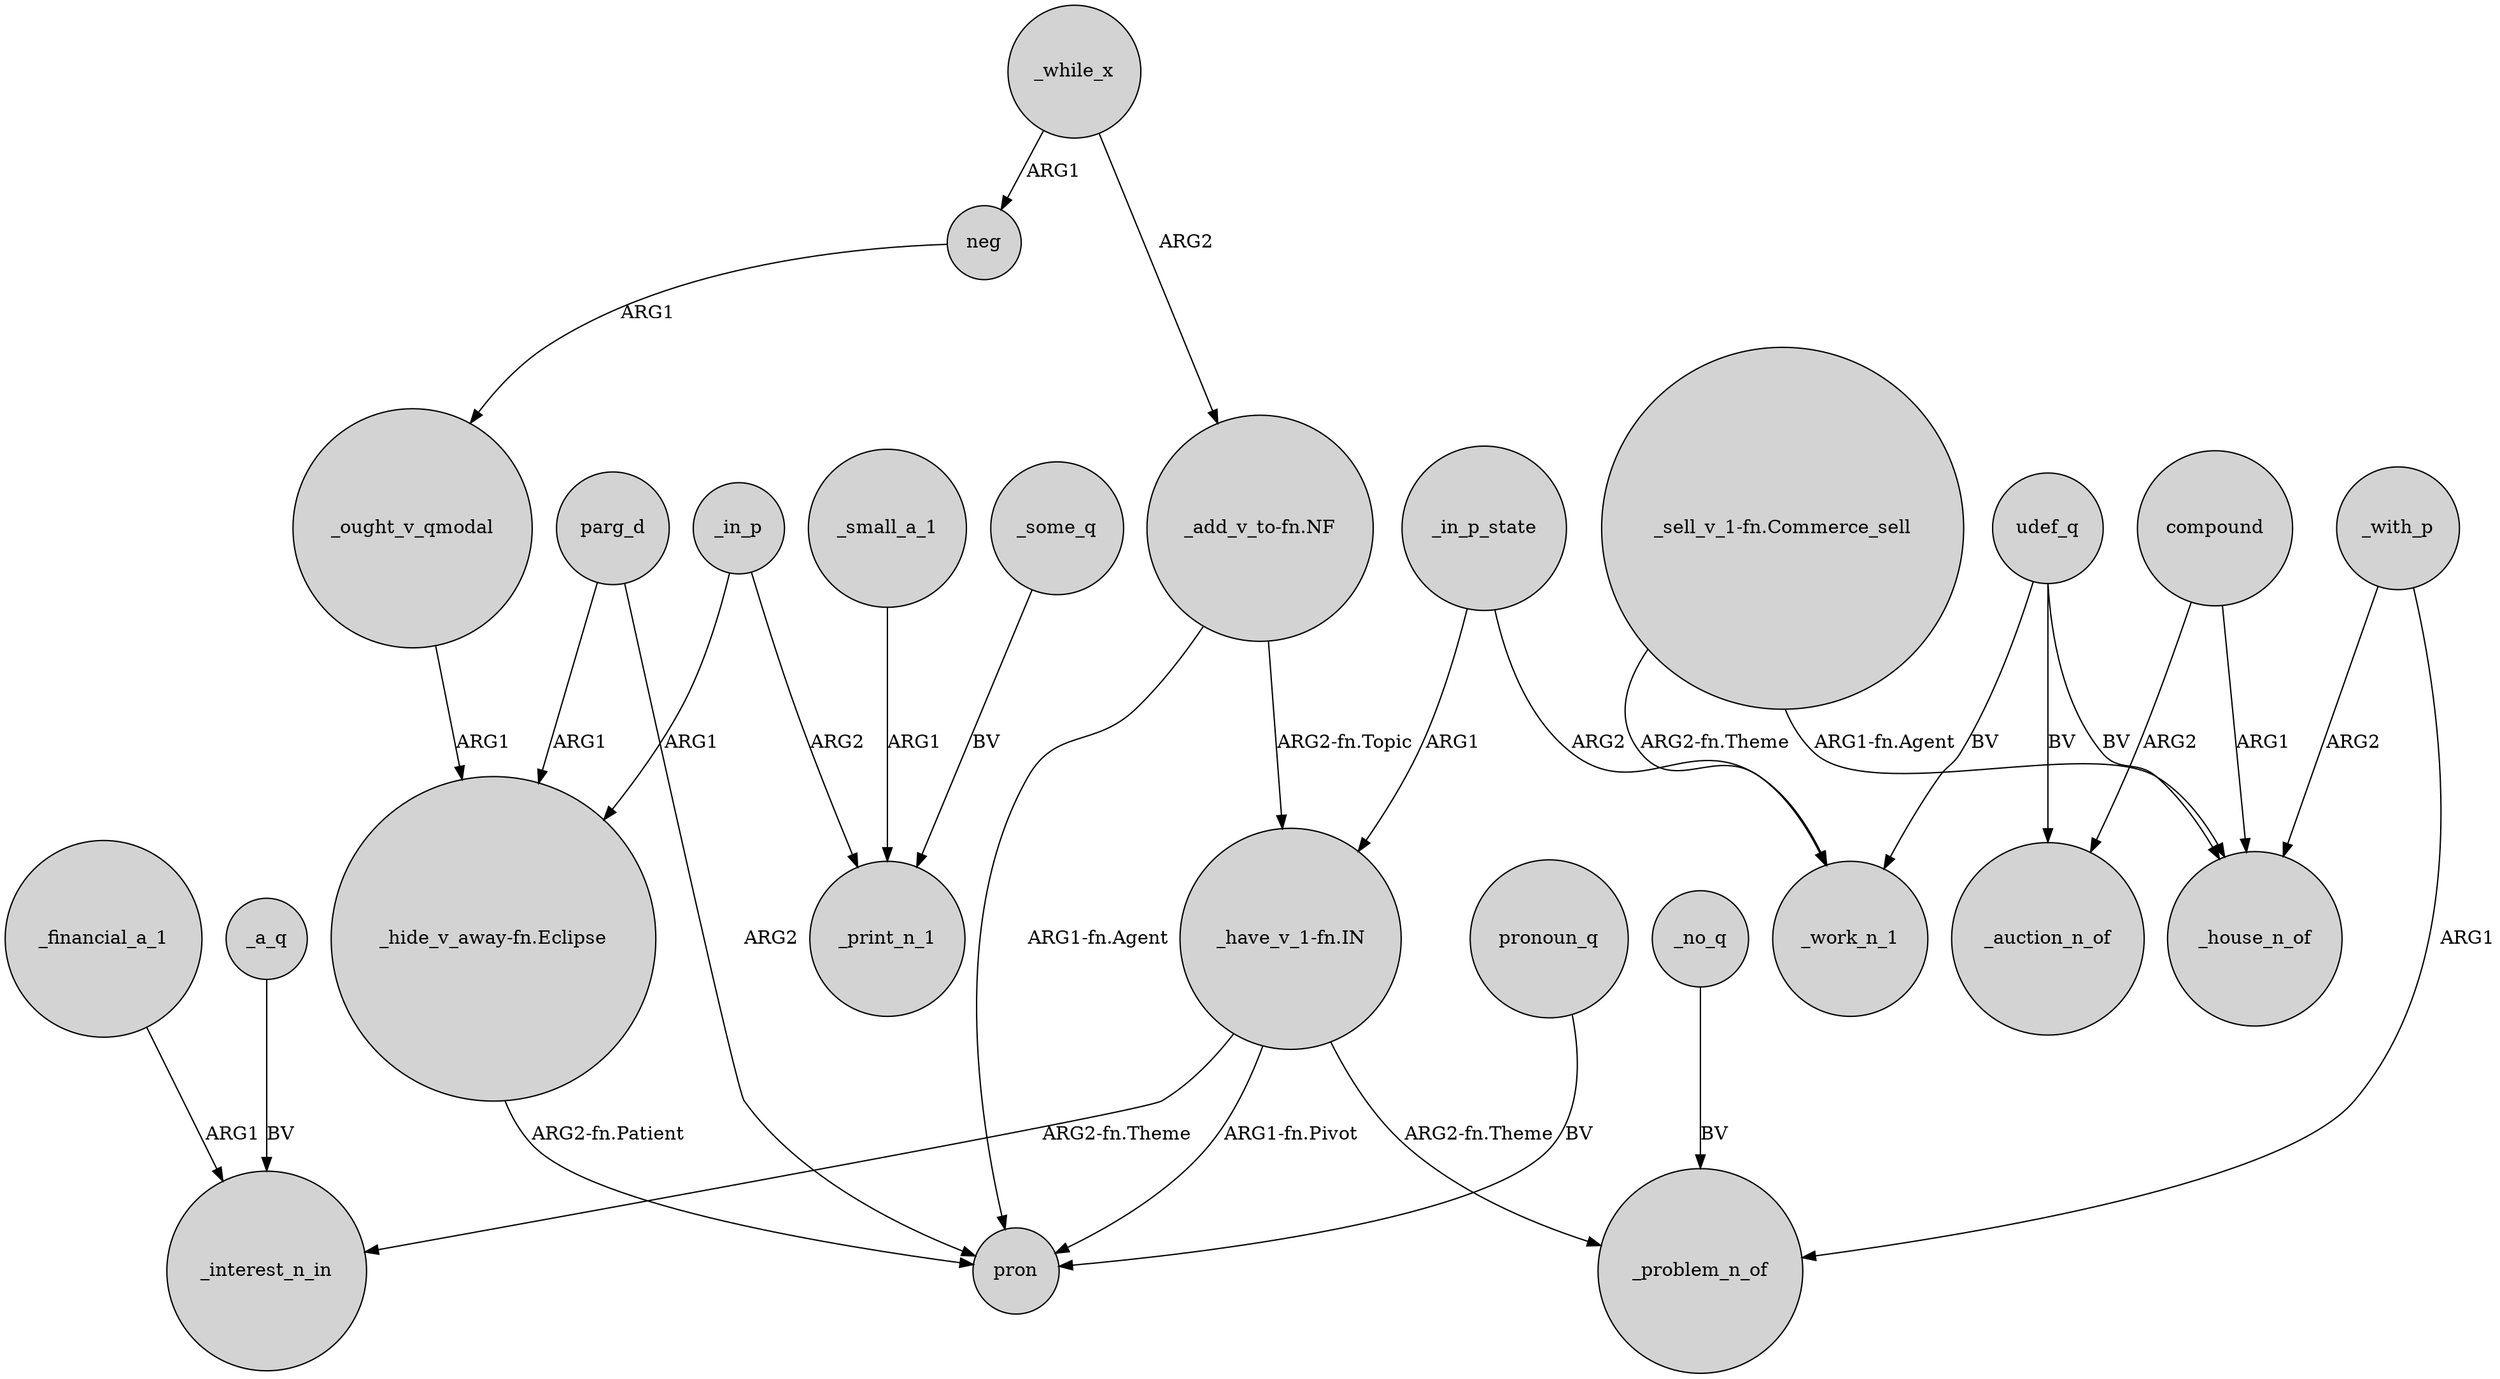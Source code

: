 digraph {
	node [shape=circle style=filled]
	_no_q -> _problem_n_of [label=BV]
	_a_q -> _interest_n_in [label=BV]
	_some_q -> _print_n_1 [label=BV]
	parg_d -> "_hide_v_away-fn.Eclipse" [label=ARG1]
	_in_p_state -> "_have_v_1-fn.IN" [label=ARG1]
	"_have_v_1-fn.IN" -> _problem_n_of [label="ARG2-fn.Theme"]
	_small_a_1 -> _print_n_1 [label=ARG1]
	_while_x -> neg [label=ARG1]
	compound -> _auction_n_of [label=ARG2]
	udef_q -> _auction_n_of [label=BV]
	"_sell_v_1-fn.Commerce_sell" -> _house_n_of [label="ARG1-fn.Agent"]
	"_have_v_1-fn.IN" -> pron [label="ARG1-fn.Pivot"]
	"_hide_v_away-fn.Eclipse" -> pron [label="ARG2-fn.Patient"]
	parg_d -> pron [label=ARG2]
	_in_p -> _print_n_1 [label=ARG2]
	pronoun_q -> pron [label=BV]
	_with_p -> _house_n_of [label=ARG2]
	neg -> _ought_v_qmodal [label=ARG1]
	compound -> _house_n_of [label=ARG1]
	_in_p -> "_hide_v_away-fn.Eclipse" [label=ARG1]
	_while_x -> "_add_v_to-fn.NF" [label=ARG2]
	_ought_v_qmodal -> "_hide_v_away-fn.Eclipse" [label=ARG1]
	_financial_a_1 -> _interest_n_in [label=ARG1]
	"_add_v_to-fn.NF" -> pron [label="ARG1-fn.Agent"]
	"_add_v_to-fn.NF" -> "_have_v_1-fn.IN" [label="ARG2-fn.Topic"]
	"_have_v_1-fn.IN" -> _interest_n_in [label="ARG2-fn.Theme"]
	_with_p -> _problem_n_of [label=ARG1]
	udef_q -> _house_n_of [label=BV]
	"_sell_v_1-fn.Commerce_sell" -> _work_n_1 [label="ARG2-fn.Theme"]
	_in_p_state -> _work_n_1 [label=ARG2]
	udef_q -> _work_n_1 [label=BV]
}
